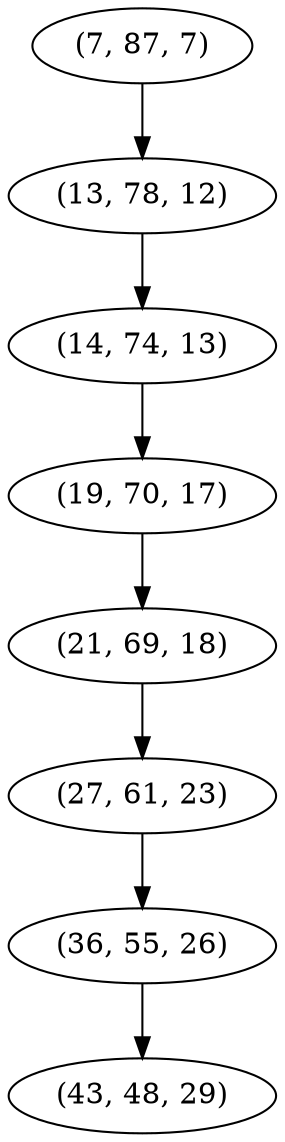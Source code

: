 digraph tree {
    "(7, 87, 7)";
    "(13, 78, 12)";
    "(14, 74, 13)";
    "(19, 70, 17)";
    "(21, 69, 18)";
    "(27, 61, 23)";
    "(36, 55, 26)";
    "(43, 48, 29)";
    "(7, 87, 7)" -> "(13, 78, 12)";
    "(13, 78, 12)" -> "(14, 74, 13)";
    "(14, 74, 13)" -> "(19, 70, 17)";
    "(19, 70, 17)" -> "(21, 69, 18)";
    "(21, 69, 18)" -> "(27, 61, 23)";
    "(27, 61, 23)" -> "(36, 55, 26)";
    "(36, 55, 26)" -> "(43, 48, 29)";
}
